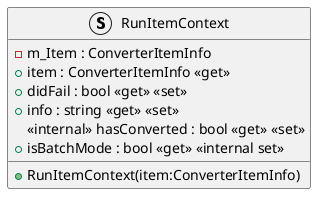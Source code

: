 @startuml
struct RunItemContext {
    - m_Item : ConverterItemInfo
    + item : ConverterItemInfo <<get>>
    + didFail : bool <<get>> <<set>>
    + info : string <<get>> <<set>>
    <<internal>> hasConverted : bool <<get>> <<set>>
    + isBatchMode : bool <<get>> <<internal set>>
    + RunItemContext(item:ConverterItemInfo)
}
@enduml

